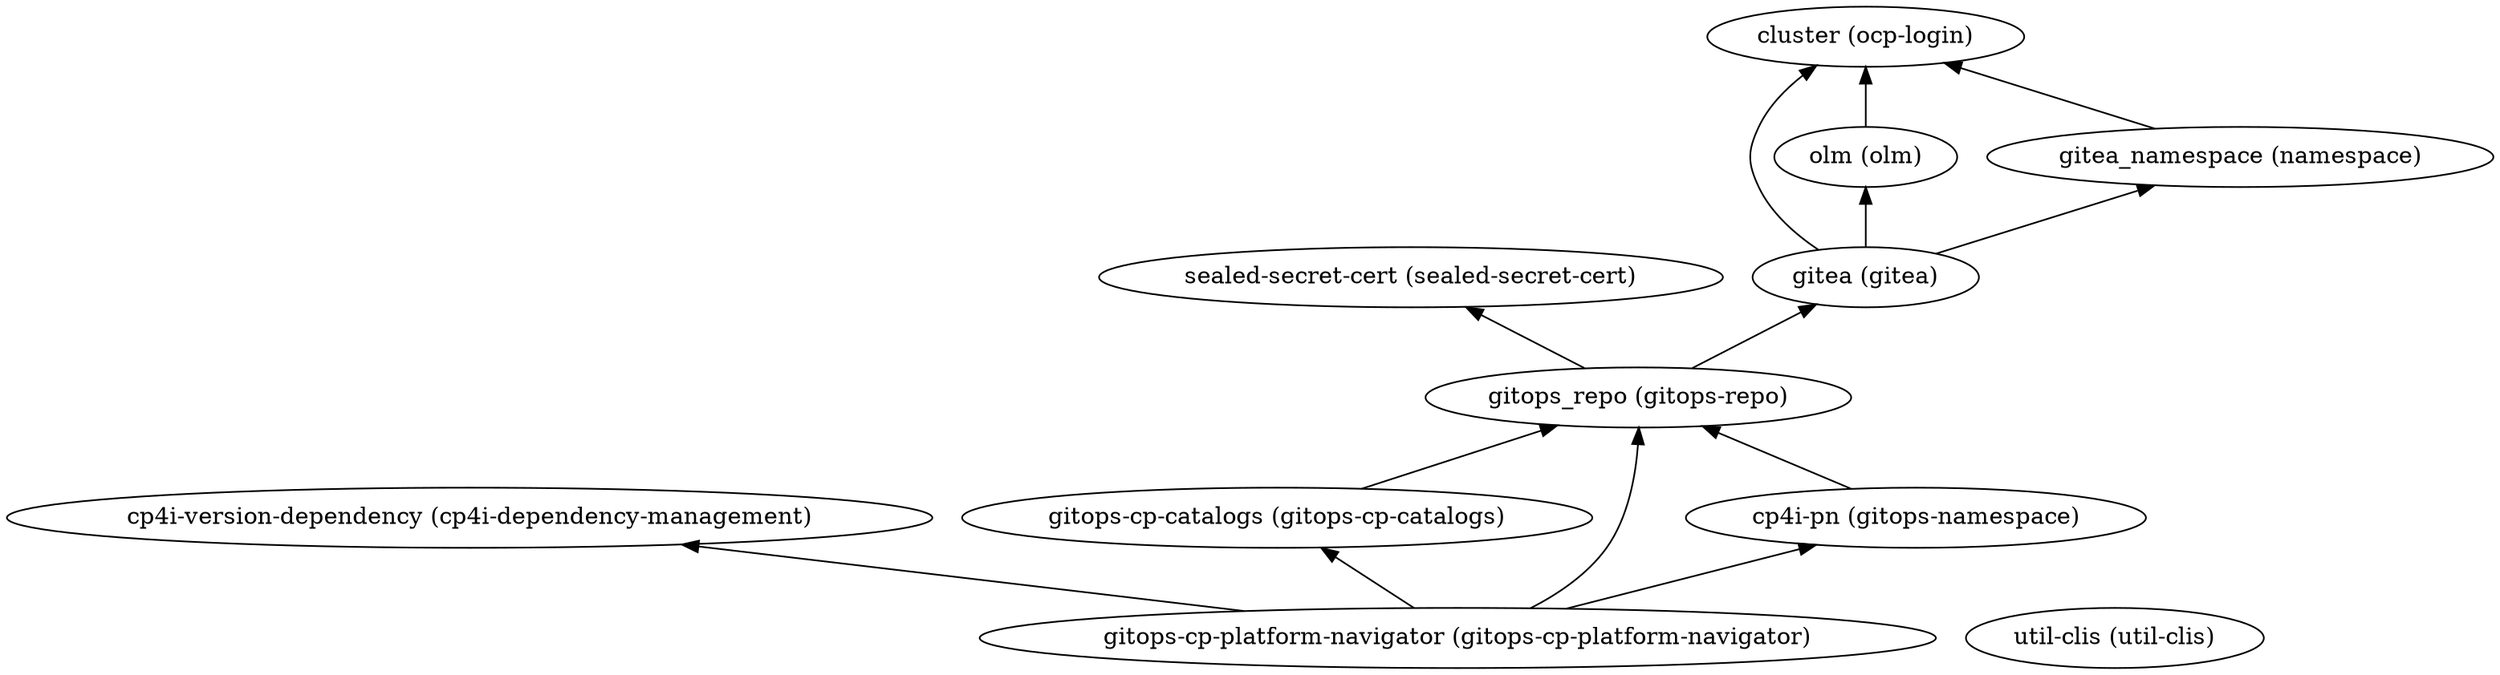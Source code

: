 digraph {
    rankdir="BT"
    "cp4i-version-dependency (cp4i-dependency-management)"
"gitops-cp-catalogs (gitops-cp-catalogs)" -> "gitops_repo (gitops-repo)"
"gitops-cp-catalogs (gitops-cp-catalogs)"
"gitops_repo (gitops-repo)" -> "sealed-secret-cert (sealed-secret-cert)"
"gitops_repo (gitops-repo)" -> "gitea (gitea)"
"gitops_repo (gitops-repo)"
"sealed-secret-cert (sealed-secret-cert)"
"gitea (gitea)" -> "cluster (ocp-login)"
"gitea (gitea)" -> "olm (olm)"
"gitea (gitea)" -> "gitea_namespace (namespace)"
"gitea (gitea)"
"cluster (ocp-login)"
"olm (olm)" -> "cluster (ocp-login)"
"olm (olm)"
"gitea_namespace (namespace)" -> "cluster (ocp-login)"
"gitea_namespace (namespace)"
"gitops-cp-platform-navigator (gitops-cp-platform-navigator)" -> "gitops_repo (gitops-repo)"
"gitops-cp-platform-navigator (gitops-cp-platform-navigator)" -> "cp4i-pn (gitops-namespace)"
"gitops-cp-platform-navigator (gitops-cp-platform-navigator)" -> "gitops-cp-catalogs (gitops-cp-catalogs)"
"gitops-cp-platform-navigator (gitops-cp-platform-navigator)" -> "cp4i-version-dependency (cp4i-dependency-management)"
"gitops-cp-platform-navigator (gitops-cp-platform-navigator)"
"cp4i-pn (gitops-namespace)" -> "gitops_repo (gitops-repo)"
"cp4i-pn (gitops-namespace)"
"util-clis (util-clis)"
  }